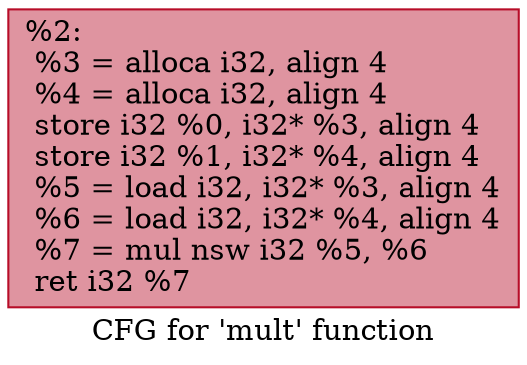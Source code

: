 digraph "CFG for 'mult' function" {
	label="CFG for 'mult' function";

	Node0x55ee360027a0 [shape=record,color="#b70d28ff", style=filled, fillcolor="#b70d2870",label="{%2:\l  %3 = alloca i32, align 4\l  %4 = alloca i32, align 4\l  store i32 %0, i32* %3, align 4\l  store i32 %1, i32* %4, align 4\l  %5 = load i32, i32* %3, align 4\l  %6 = load i32, i32* %4, align 4\l  %7 = mul nsw i32 %5, %6\l  ret i32 %7\l}"];
}
